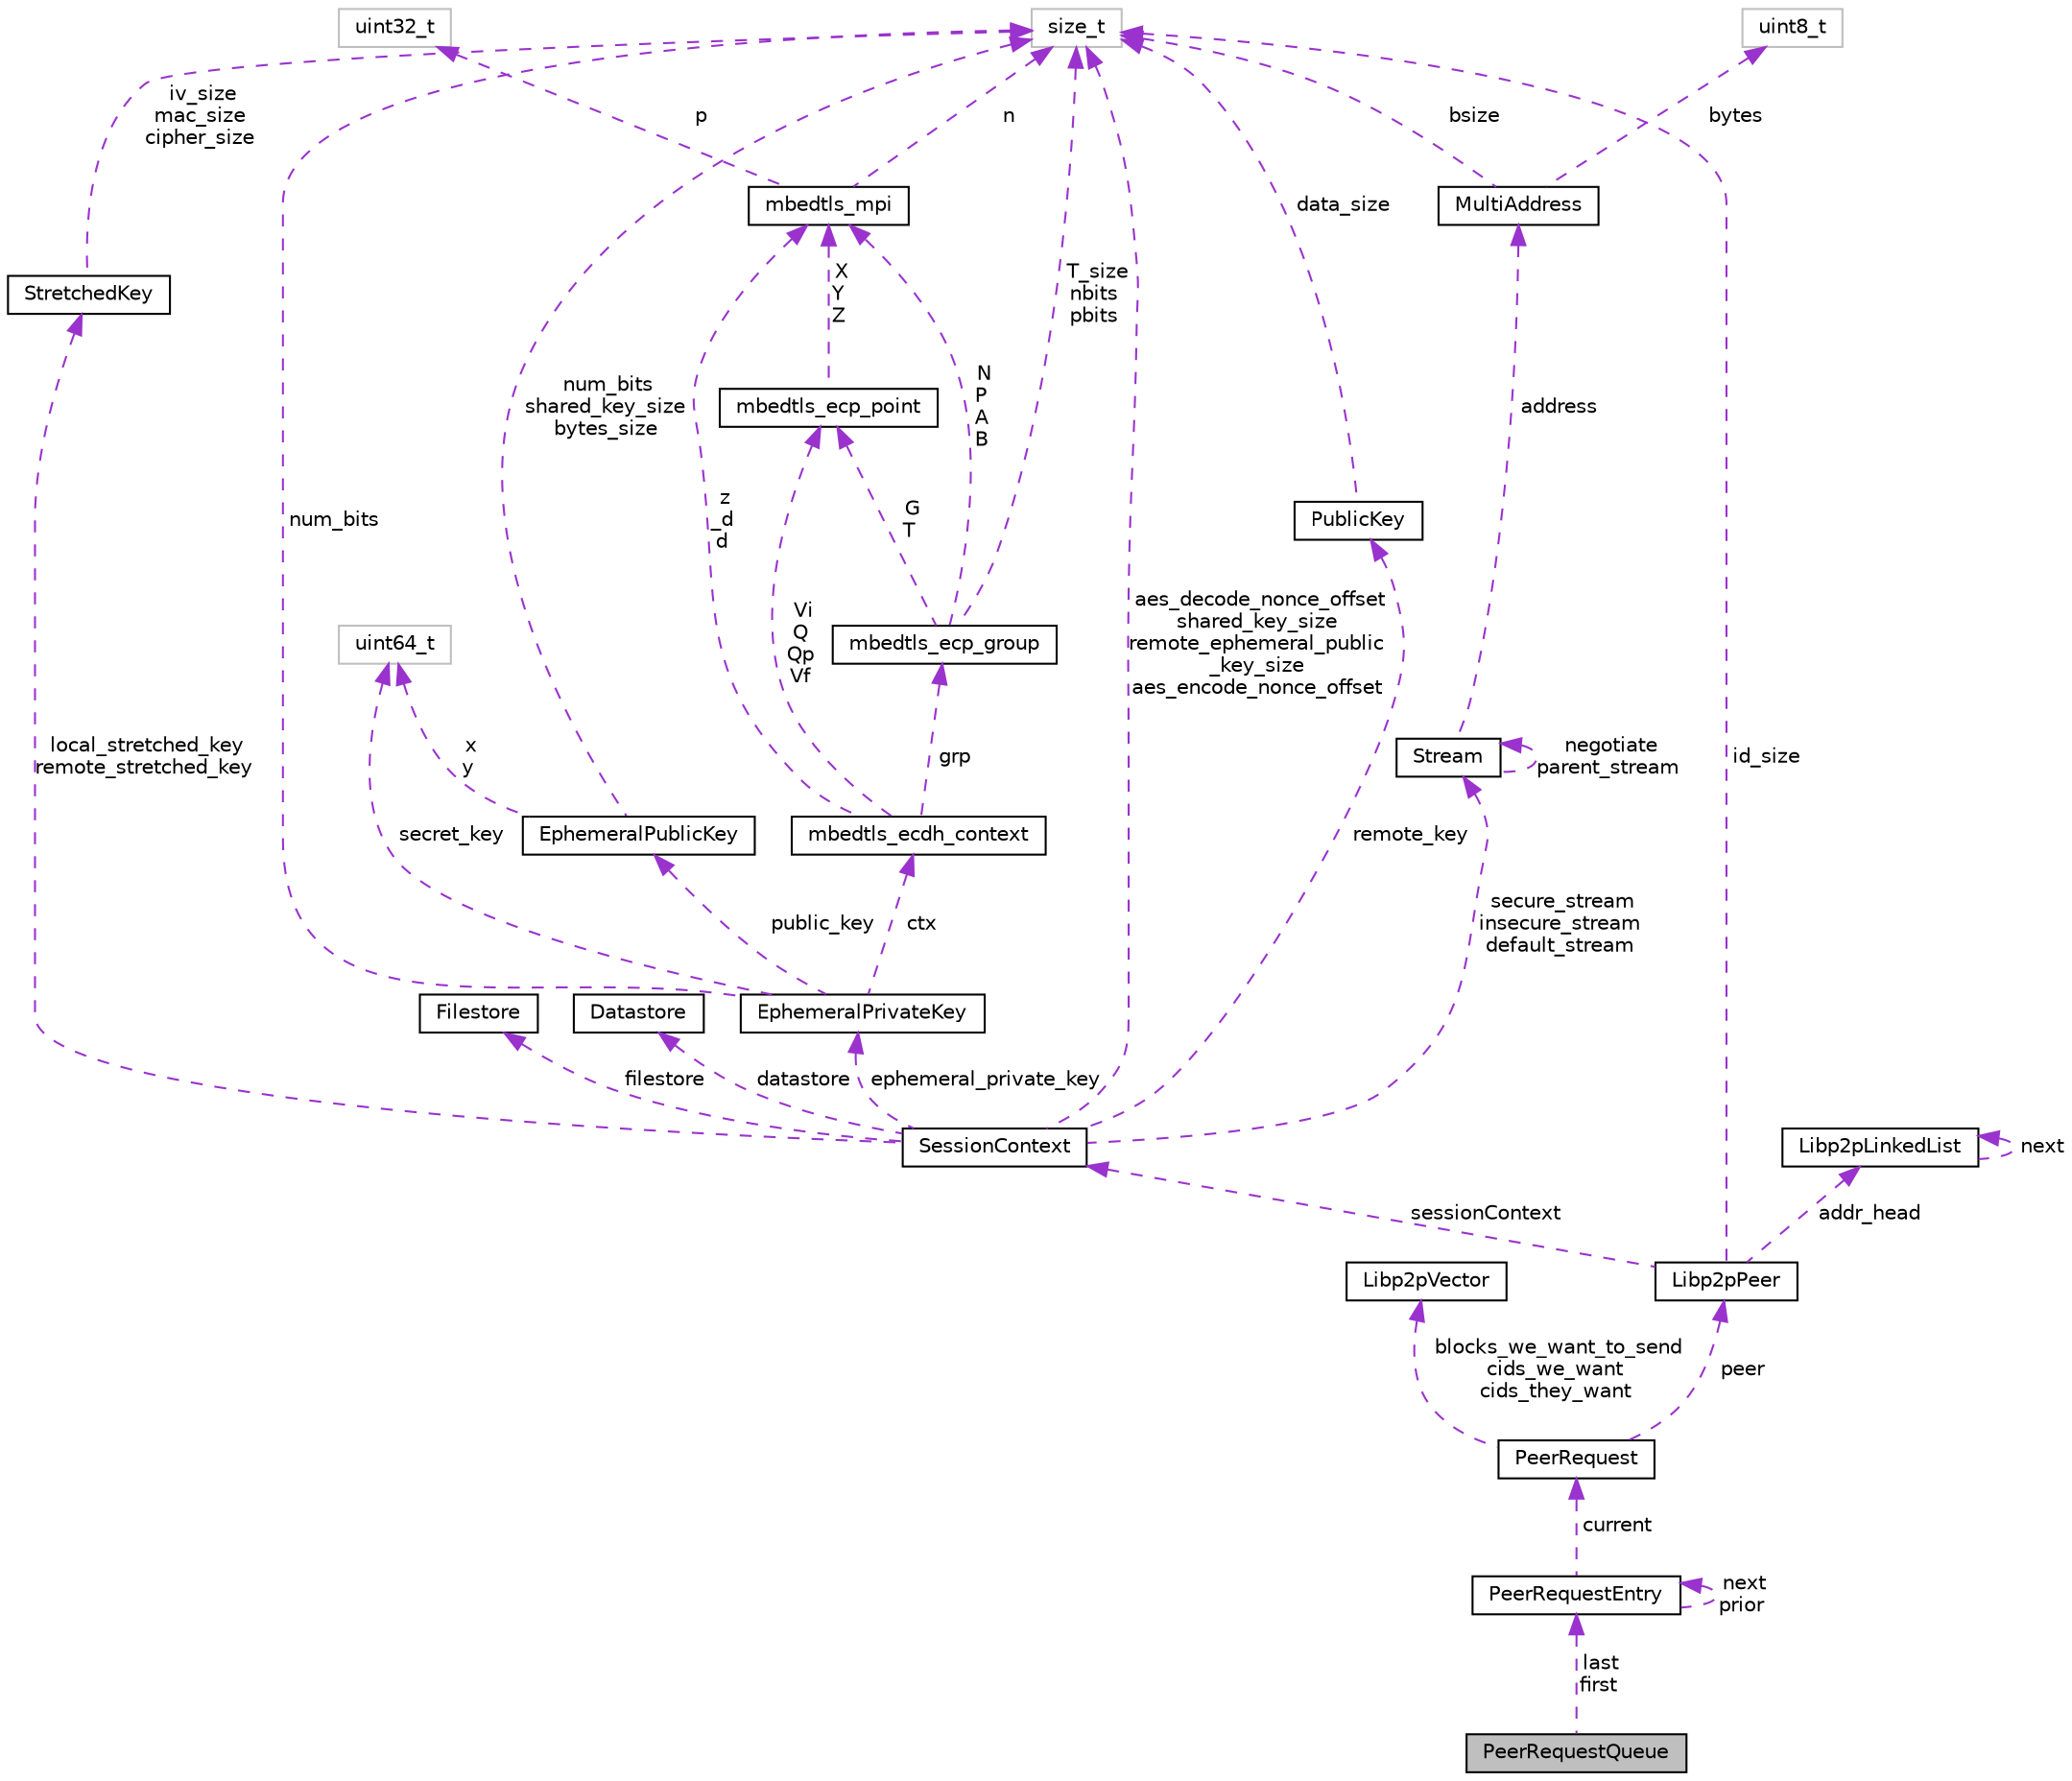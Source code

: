 digraph "PeerRequestQueue"
{
  edge [fontname="Helvetica",fontsize="10",labelfontname="Helvetica",labelfontsize="10"];
  node [fontname="Helvetica",fontsize="10",shape=record];
  Node1 [label="PeerRequestQueue",height=0.2,width=0.4,color="black", fillcolor="grey75", style="filled", fontcolor="black"];
  Node2 -> Node1 [dir="back",color="darkorchid3",fontsize="10",style="dashed",label=" last\nfirst" ];
  Node2 [label="PeerRequestEntry",height=0.2,width=0.4,color="black", fillcolor="white", style="filled",URL="$struct_peer_request_entry.html"];
  Node3 -> Node2 [dir="back",color="darkorchid3",fontsize="10",style="dashed",label=" current" ];
  Node3 [label="PeerRequest",height=0.2,width=0.4,color="black", fillcolor="white", style="filled",URL="$struct_peer_request.html"];
  Node4 -> Node3 [dir="back",color="darkorchid3",fontsize="10",style="dashed",label=" blocks_we_want_to_send\ncids_we_want\ncids_they_want" ];
  Node4 [label="Libp2pVector",height=0.2,width=0.4,color="black", fillcolor="white", style="filled",URL="$struct_libp2p_vector.html"];
  Node5 -> Node3 [dir="back",color="darkorchid3",fontsize="10",style="dashed",label=" peer" ];
  Node5 [label="Libp2pPeer",height=0.2,width=0.4,color="black", fillcolor="white", style="filled",URL="$struct_libp2p_peer.html"];
  Node6 -> Node5 [dir="back",color="darkorchid3",fontsize="10",style="dashed",label=" sessionContext" ];
  Node6 [label="SessionContext",height=0.2,width=0.4,color="black", fillcolor="white", style="filled",URL="$struct_session_context.html"];
  Node7 -> Node6 [dir="back",color="darkorchid3",fontsize="10",style="dashed",label=" ephemeral_private_key" ];
  Node7 [label="EphemeralPrivateKey",height=0.2,width=0.4,color="black", fillcolor="white", style="filled",URL="$struct_ephemeral_private_key.html"];
  Node8 -> Node7 [dir="back",color="darkorchid3",fontsize="10",style="dashed",label=" secret_key" ];
  Node8 [label="uint64_t",height=0.2,width=0.4,color="grey75", fillcolor="white", style="filled"];
  Node9 -> Node7 [dir="back",color="darkorchid3",fontsize="10",style="dashed",label=" public_key" ];
  Node9 [label="EphemeralPublicKey",height=0.2,width=0.4,color="black", fillcolor="white", style="filled",URL="$struct_ephemeral_public_key.html"];
  Node8 -> Node9 [dir="back",color="darkorchid3",fontsize="10",style="dashed",label=" x\ny" ];
  Node10 -> Node9 [dir="back",color="darkorchid3",fontsize="10",style="dashed",label=" num_bits\nshared_key_size\nbytes_size" ];
  Node10 [label="size_t",height=0.2,width=0.4,color="grey75", fillcolor="white", style="filled"];
  Node10 -> Node7 [dir="back",color="darkorchid3",fontsize="10",style="dashed",label=" num_bits" ];
  Node11 -> Node7 [dir="back",color="darkorchid3",fontsize="10",style="dashed",label=" ctx" ];
  Node11 [label="mbedtls_ecdh_context",height=0.2,width=0.4,color="black", fillcolor="white", style="filled",URL="$structmbedtls__ecdh__context.html",tooltip="ECDH context structure. "];
  Node12 -> Node11 [dir="back",color="darkorchid3",fontsize="10",style="dashed",label=" grp" ];
  Node12 [label="mbedtls_ecp_group",height=0.2,width=0.4,color="black", fillcolor="white", style="filled",URL="$structmbedtls__ecp__group.html",tooltip="ECP group structure. "];
  Node10 -> Node12 [dir="back",color="darkorchid3",fontsize="10",style="dashed",label=" T_size\nnbits\npbits" ];
  Node13 -> Node12 [dir="back",color="darkorchid3",fontsize="10",style="dashed",label=" G\nT" ];
  Node13 [label="mbedtls_ecp_point",height=0.2,width=0.4,color="black", fillcolor="white", style="filled",URL="$structmbedtls__ecp__point.html",tooltip="ECP point structure (jacobian coordinates) "];
  Node14 -> Node13 [dir="back",color="darkorchid3",fontsize="10",style="dashed",label=" X\nY\nZ" ];
  Node14 [label="mbedtls_mpi",height=0.2,width=0.4,color="black", fillcolor="white", style="filled",URL="$structmbedtls__mpi.html",tooltip="MPI structure. "];
  Node15 -> Node14 [dir="back",color="darkorchid3",fontsize="10",style="dashed",label=" p" ];
  Node15 [label="uint32_t",height=0.2,width=0.4,color="grey75", fillcolor="white", style="filled"];
  Node10 -> Node14 [dir="back",color="darkorchid3",fontsize="10",style="dashed",label=" n" ];
  Node14 -> Node12 [dir="back",color="darkorchid3",fontsize="10",style="dashed",label=" N\nP\nA\nB" ];
  Node13 -> Node11 [dir="back",color="darkorchid3",fontsize="10",style="dashed",label=" Vi\nQ\nQp\nVf" ];
  Node14 -> Node11 [dir="back",color="darkorchid3",fontsize="10",style="dashed",label=" z\n_d\nd" ];
  Node16 -> Node6 [dir="back",color="darkorchid3",fontsize="10",style="dashed",label=" local_stretched_key\nremote_stretched_key" ];
  Node16 [label="StretchedKey",height=0.2,width=0.4,color="black", fillcolor="white", style="filled",URL="$struct_stretched_key.html"];
  Node10 -> Node16 [dir="back",color="darkorchid3",fontsize="10",style="dashed",label=" iv_size\nmac_size\ncipher_size" ];
  Node17 -> Node6 [dir="back",color="darkorchid3",fontsize="10",style="dashed",label=" remote_key" ];
  Node17 [label="PublicKey",height=0.2,width=0.4,color="black", fillcolor="white", style="filled",URL="$struct_public_key.html"];
  Node10 -> Node17 [dir="back",color="darkorchid3",fontsize="10",style="dashed",label=" data_size" ];
  Node18 -> Node6 [dir="back",color="darkorchid3",fontsize="10",style="dashed",label=" filestore" ];
  Node18 [label="Filestore",height=0.2,width=0.4,color="black", fillcolor="white", style="filled",URL="$struct_filestore.html"];
  Node10 -> Node6 [dir="back",color="darkorchid3",fontsize="10",style="dashed",label=" aes_decode_nonce_offset\nshared_key_size\nremote_ephemeral_public\l_key_size\naes_encode_nonce_offset" ];
  Node19 -> Node6 [dir="back",color="darkorchid3",fontsize="10",style="dashed",label=" datastore" ];
  Node19 [label="Datastore",height=0.2,width=0.4,color="black", fillcolor="white", style="filled",URL="$struct_datastore.html"];
  Node20 -> Node6 [dir="back",color="darkorchid3",fontsize="10",style="dashed",label=" secure_stream\ninsecure_stream\ndefault_stream" ];
  Node20 [label="Stream",height=0.2,width=0.4,color="black", fillcolor="white", style="filled",URL="$struct_stream.html"];
  Node21 -> Node20 [dir="back",color="darkorchid3",fontsize="10",style="dashed",label=" address" ];
  Node21 [label="MultiAddress",height=0.2,width=0.4,color="black", fillcolor="white", style="filled",URL="$struct_multi_address.html"];
  Node22 -> Node21 [dir="back",color="darkorchid3",fontsize="10",style="dashed",label=" bytes" ];
  Node22 [label="uint8_t",height=0.2,width=0.4,color="grey75", fillcolor="white", style="filled"];
  Node10 -> Node21 [dir="back",color="darkorchid3",fontsize="10",style="dashed",label=" bsize" ];
  Node20 -> Node20 [dir="back",color="darkorchid3",fontsize="10",style="dashed",label=" negotiate\nparent_stream" ];
  Node23 -> Node5 [dir="back",color="darkorchid3",fontsize="10",style="dashed",label=" addr_head" ];
  Node23 [label="Libp2pLinkedList",height=0.2,width=0.4,color="black", fillcolor="white", style="filled",URL="$struct_libp2p_linked_list.html"];
  Node23 -> Node23 [dir="back",color="darkorchid3",fontsize="10",style="dashed",label=" next" ];
  Node10 -> Node5 [dir="back",color="darkorchid3",fontsize="10",style="dashed",label=" id_size" ];
  Node2 -> Node2 [dir="back",color="darkorchid3",fontsize="10",style="dashed",label=" next\nprior" ];
}
